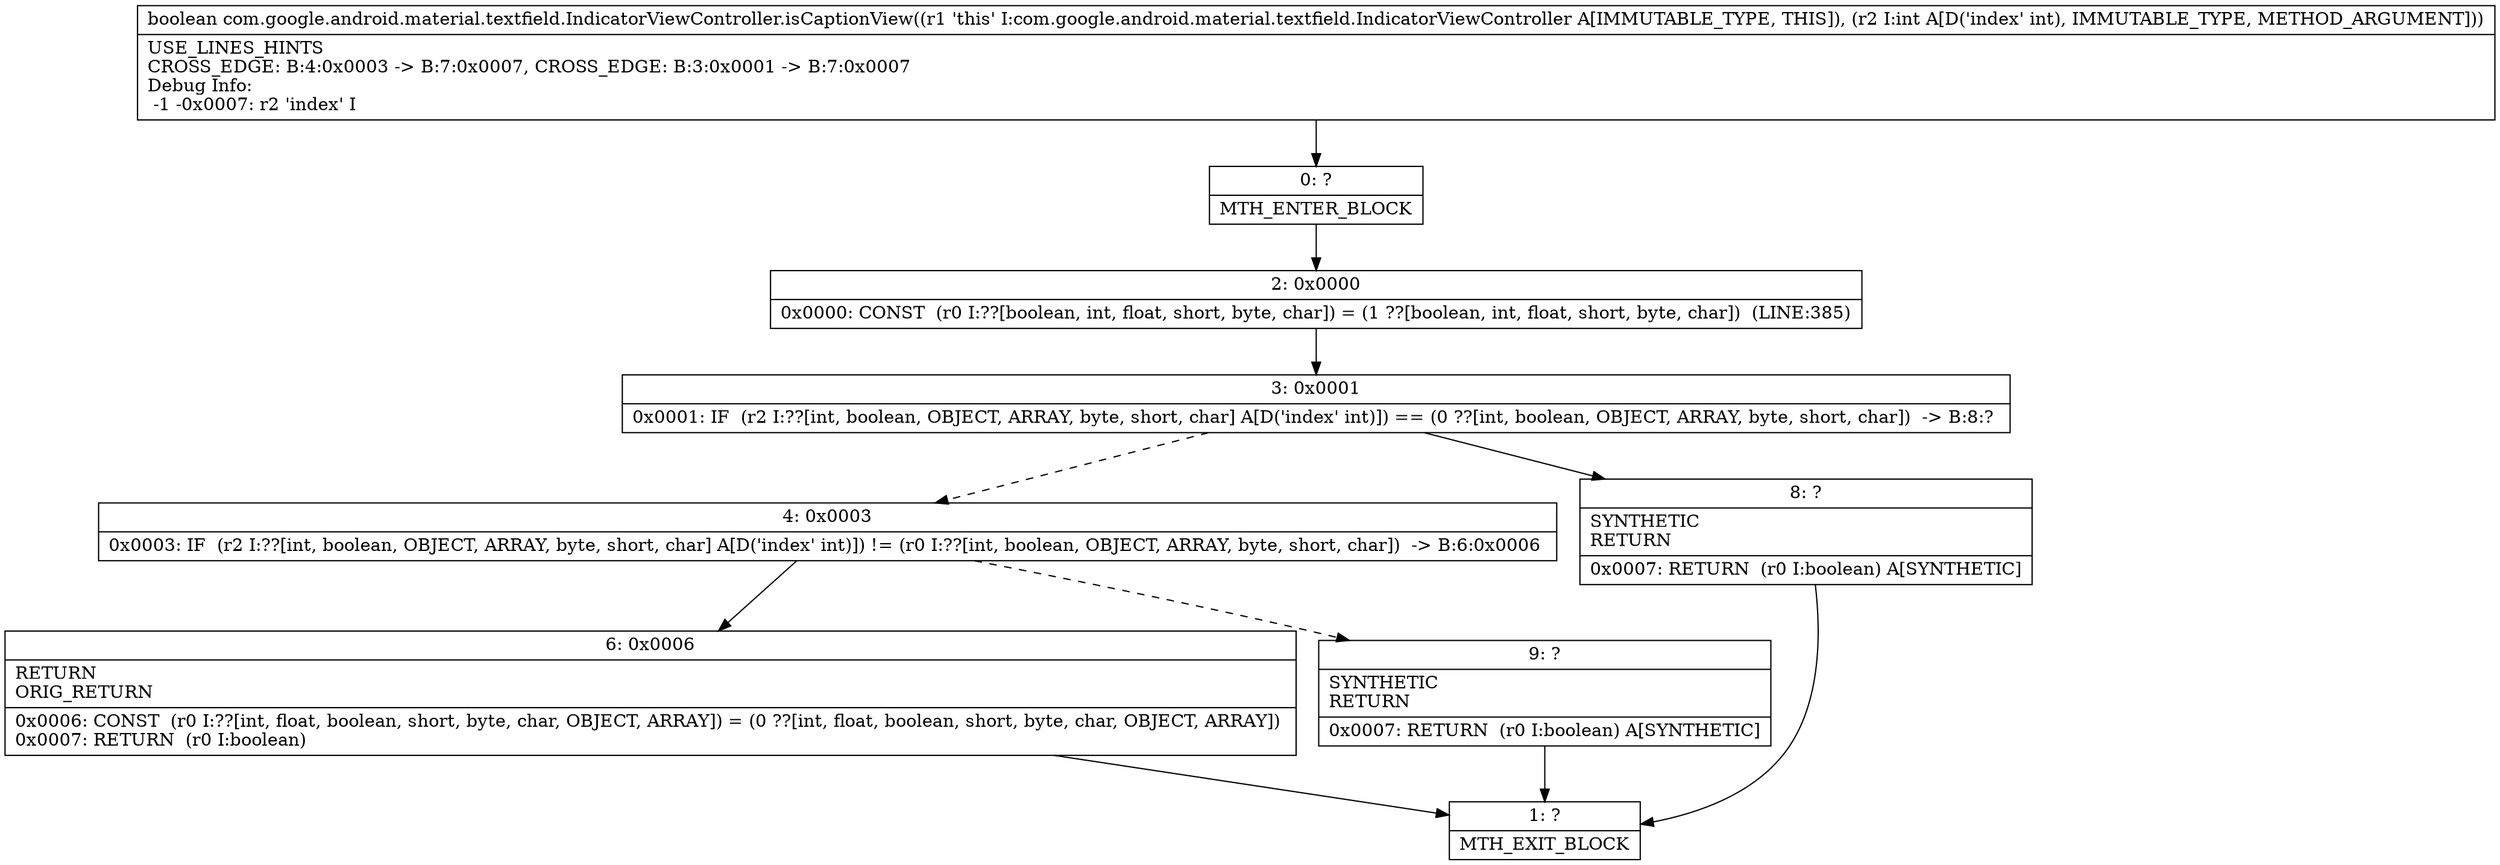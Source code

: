 digraph "CFG forcom.google.android.material.textfield.IndicatorViewController.isCaptionView(I)Z" {
Node_0 [shape=record,label="{0\:\ ?|MTH_ENTER_BLOCK\l}"];
Node_2 [shape=record,label="{2\:\ 0x0000|0x0000: CONST  (r0 I:??[boolean, int, float, short, byte, char]) = (1 ??[boolean, int, float, short, byte, char])  (LINE:385)\l}"];
Node_3 [shape=record,label="{3\:\ 0x0001|0x0001: IF  (r2 I:??[int, boolean, OBJECT, ARRAY, byte, short, char] A[D('index' int)]) == (0 ??[int, boolean, OBJECT, ARRAY, byte, short, char])  \-\> B:8:? \l}"];
Node_4 [shape=record,label="{4\:\ 0x0003|0x0003: IF  (r2 I:??[int, boolean, OBJECT, ARRAY, byte, short, char] A[D('index' int)]) != (r0 I:??[int, boolean, OBJECT, ARRAY, byte, short, char])  \-\> B:6:0x0006 \l}"];
Node_6 [shape=record,label="{6\:\ 0x0006|RETURN\lORIG_RETURN\l|0x0006: CONST  (r0 I:??[int, float, boolean, short, byte, char, OBJECT, ARRAY]) = (0 ??[int, float, boolean, short, byte, char, OBJECT, ARRAY]) \l0x0007: RETURN  (r0 I:boolean) \l}"];
Node_1 [shape=record,label="{1\:\ ?|MTH_EXIT_BLOCK\l}"];
Node_9 [shape=record,label="{9\:\ ?|SYNTHETIC\lRETURN\l|0x0007: RETURN  (r0 I:boolean) A[SYNTHETIC]\l}"];
Node_8 [shape=record,label="{8\:\ ?|SYNTHETIC\lRETURN\l|0x0007: RETURN  (r0 I:boolean) A[SYNTHETIC]\l}"];
MethodNode[shape=record,label="{boolean com.google.android.material.textfield.IndicatorViewController.isCaptionView((r1 'this' I:com.google.android.material.textfield.IndicatorViewController A[IMMUTABLE_TYPE, THIS]), (r2 I:int A[D('index' int), IMMUTABLE_TYPE, METHOD_ARGUMENT]))  | USE_LINES_HINTS\lCROSS_EDGE: B:4:0x0003 \-\> B:7:0x0007, CROSS_EDGE: B:3:0x0001 \-\> B:7:0x0007\lDebug Info:\l  \-1 \-0x0007: r2 'index' I\l}"];
MethodNode -> Node_0;Node_0 -> Node_2;
Node_2 -> Node_3;
Node_3 -> Node_4[style=dashed];
Node_3 -> Node_8;
Node_4 -> Node_6;
Node_4 -> Node_9[style=dashed];
Node_6 -> Node_1;
Node_9 -> Node_1;
Node_8 -> Node_1;
}

